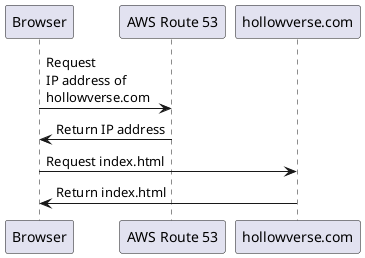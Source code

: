 @startuml
participant Browser as browser
participant "AWS Route 53" as route53
participant "hollowverse.com" as hollowverseCom

browser -> route53: Request\nIP address of\nhollowverse.com
route53 -> browser: Return IP address
browser -> hollowverseCom: Request index.html
hollowverseCom -> browser: Return index.html
@enduml
